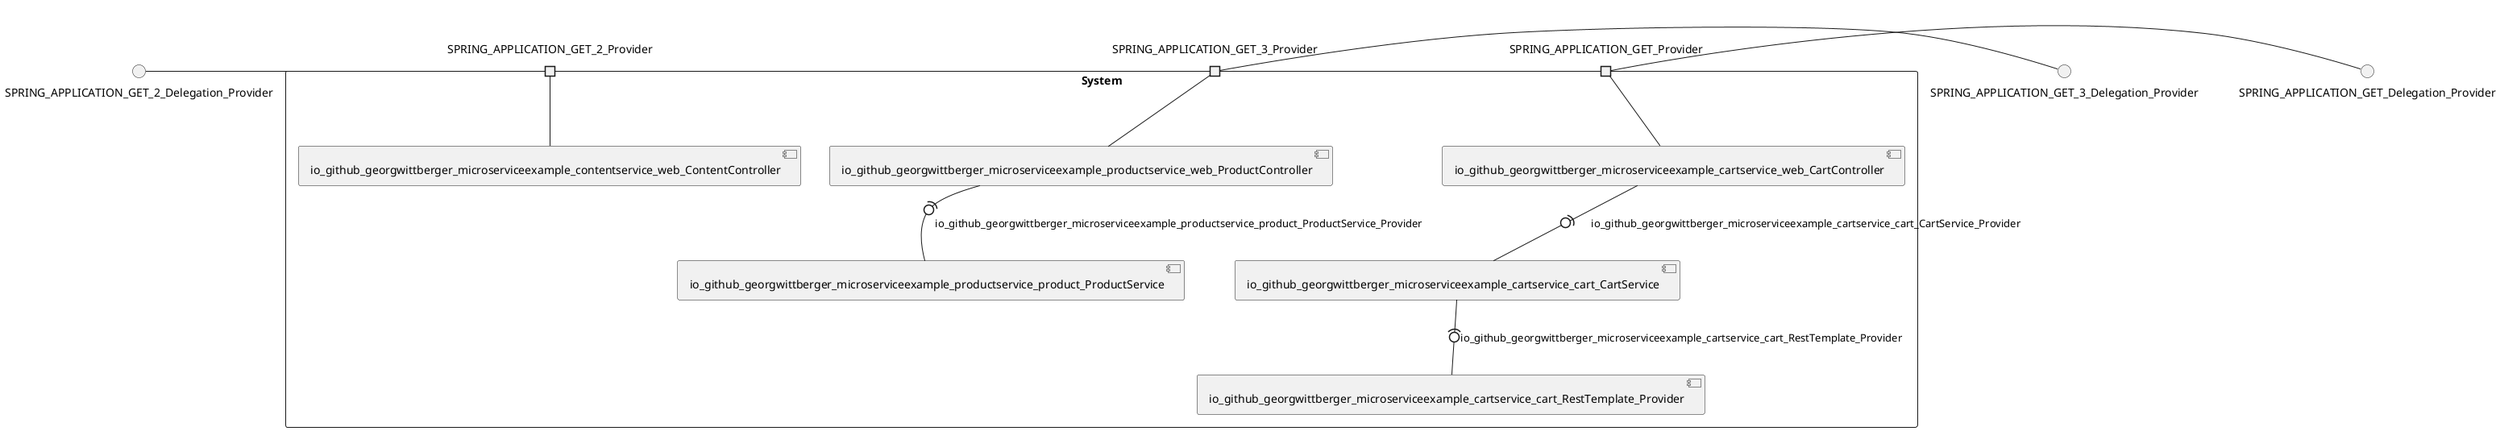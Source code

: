 @startuml
skinparam fixCircleLabelOverlapping true
skinparam componentStyle uml2
() SPRING_APPLICATION_GET_2_Delegation_Provider
() SPRING_APPLICATION_GET_3_Delegation_Provider
() SPRING_APPLICATION_GET_Delegation_Provider
rectangle System {
[io_github_georgwittberger_microserviceexample_cartservice_cart_CartService] [[georgwittberger-apache-spring-boot-microservice-example.repository#_JCL3eOfxEe6VaaseYCIBNA]]
[io_github_georgwittberger_microserviceexample_cartservice_cart_RestTemplate_Provider] [[georgwittberger-apache-spring-boot-microservice-example.repository#_JCL3eOfxEe6VaaseYCIBNA]]
[io_github_georgwittberger_microserviceexample_cartservice_web_CartController] [[georgwittberger-apache-spring-boot-microservice-example.repository#_JCL3eOfxEe6VaaseYCIBNA]]
[io_github_georgwittberger_microserviceexample_contentservice_web_ContentController] [[georgwittberger-apache-spring-boot-microservice-example.repository#_JCL3eOfxEe6VaaseYCIBNA]]
[io_github_georgwittberger_microserviceexample_productservice_product_ProductService] [[georgwittberger-apache-spring-boot-microservice-example.repository#_JCL3eOfxEe6VaaseYCIBNA]]
[io_github_georgwittberger_microserviceexample_productservice_web_ProductController] [[georgwittberger-apache-spring-boot-microservice-example.repository#_JCL3eOfxEe6VaaseYCIBNA]]
port SPRING_APPLICATION_GET_2_Provider
SPRING_APPLICATION_GET_2_Delegation_Provider - SPRING_APPLICATION_GET_2_Provider
SPRING_APPLICATION_GET_2_Provider - [io_github_georgwittberger_microserviceexample_contentservice_web_ContentController]
port SPRING_APPLICATION_GET_3_Provider
SPRING_APPLICATION_GET_3_Delegation_Provider - SPRING_APPLICATION_GET_3_Provider
SPRING_APPLICATION_GET_3_Provider - [io_github_georgwittberger_microserviceexample_productservice_web_ProductController]
port SPRING_APPLICATION_GET_Provider
SPRING_APPLICATION_GET_Delegation_Provider - SPRING_APPLICATION_GET_Provider
SPRING_APPLICATION_GET_Provider - [io_github_georgwittberger_microserviceexample_cartservice_web_CartController]
[io_github_georgwittberger_microserviceexample_cartservice_web_CartController] -(0- [io_github_georgwittberger_microserviceexample_cartservice_cart_CartService] : io_github_georgwittberger_microserviceexample_cartservice_cart_CartService_Provider
[io_github_georgwittberger_microserviceexample_cartservice_cart_CartService] -(0- [io_github_georgwittberger_microserviceexample_cartservice_cart_RestTemplate_Provider] : io_github_georgwittberger_microserviceexample_cartservice_cart_RestTemplate_Provider
[io_github_georgwittberger_microserviceexample_productservice_web_ProductController] -(0- [io_github_georgwittberger_microserviceexample_productservice_product_ProductService] : io_github_georgwittberger_microserviceexample_productservice_product_ProductService_Provider
}

@enduml
